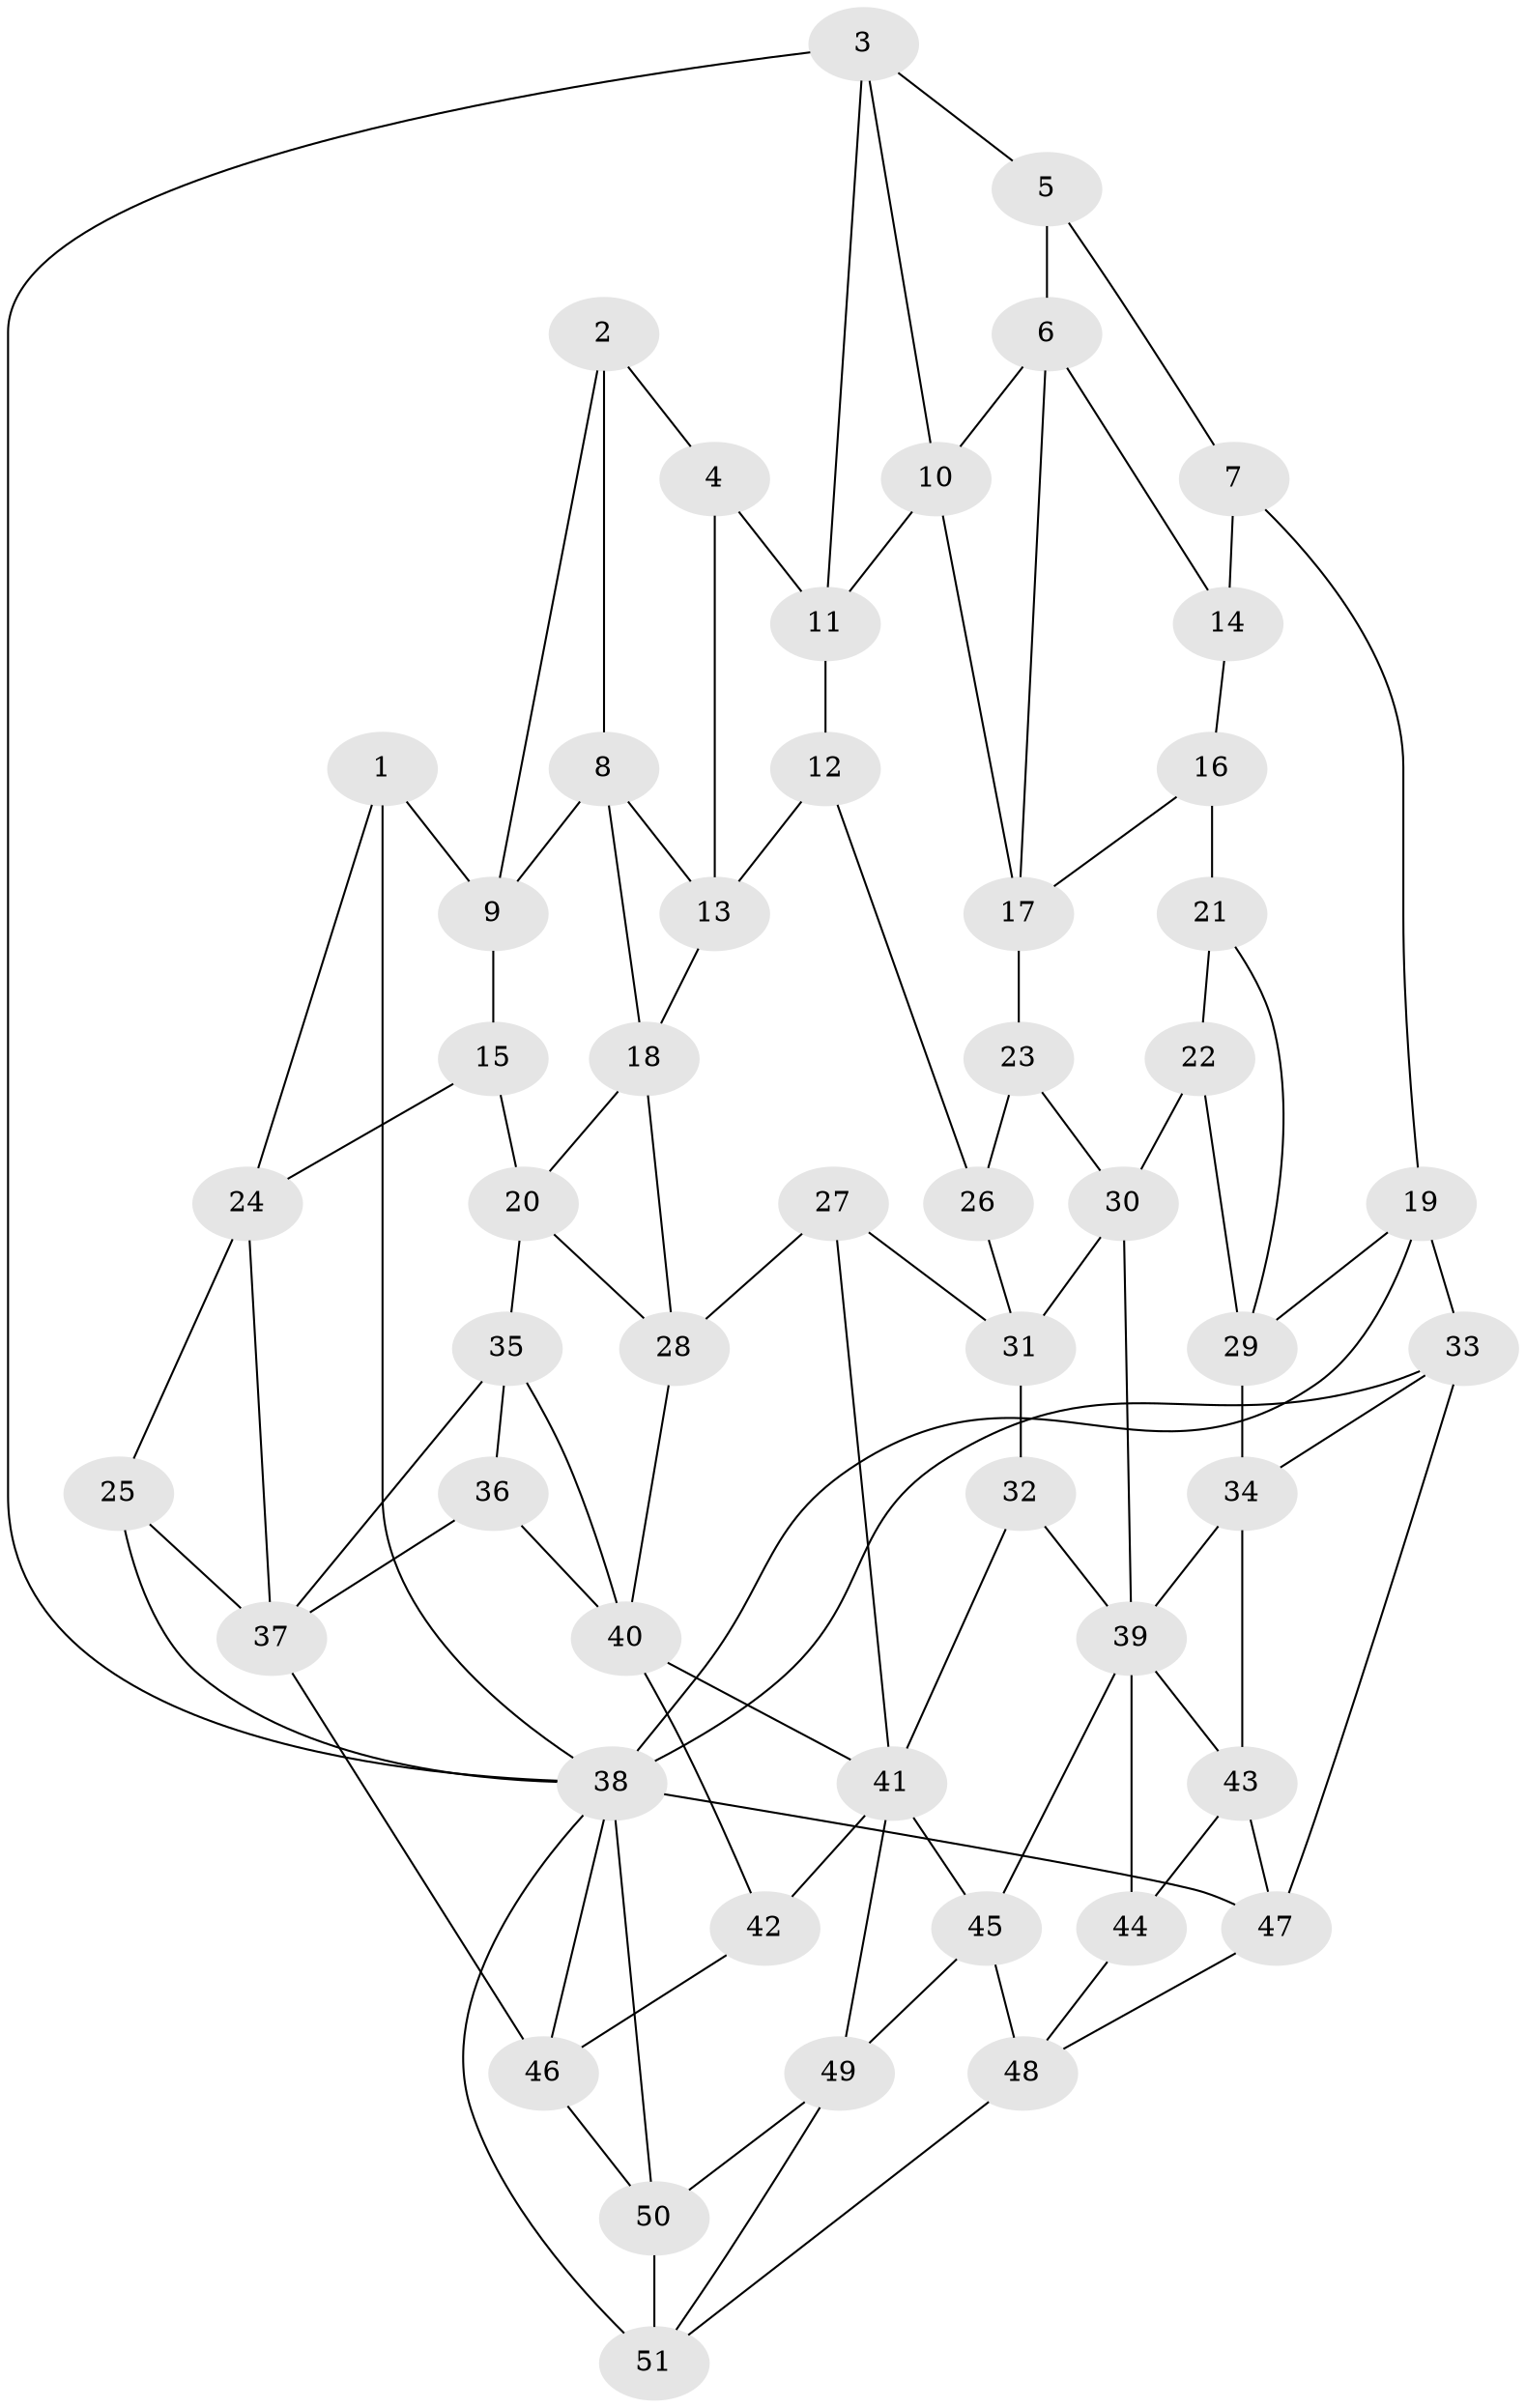 // original degree distribution, {3: 0.019801980198019802, 4: 0.21782178217821782, 5: 0.5742574257425742, 6: 0.18811881188118812}
// Generated by graph-tools (version 1.1) at 2025/27/03/09/25 03:27:04]
// undirected, 51 vertices, 98 edges
graph export_dot {
graph [start="1"]
  node [color=gray90,style=filled];
  1;
  2;
  3;
  4;
  5;
  6;
  7;
  8;
  9;
  10;
  11;
  12;
  13;
  14;
  15;
  16;
  17;
  18;
  19;
  20;
  21;
  22;
  23;
  24;
  25;
  26;
  27;
  28;
  29;
  30;
  31;
  32;
  33;
  34;
  35;
  36;
  37;
  38;
  39;
  40;
  41;
  42;
  43;
  44;
  45;
  46;
  47;
  48;
  49;
  50;
  51;
  1 -- 9 [weight=1.0];
  1 -- 24 [weight=1.0];
  1 -- 38 [weight=1.0];
  2 -- 4 [weight=1.0];
  2 -- 8 [weight=1.0];
  2 -- 9 [weight=1.0];
  3 -- 5 [weight=1.0];
  3 -- 10 [weight=1.0];
  3 -- 11 [weight=1.0];
  3 -- 38 [weight=1.0];
  4 -- 11 [weight=1.0];
  4 -- 13 [weight=1.0];
  5 -- 6 [weight=1.0];
  5 -- 7 [weight=1.0];
  6 -- 10 [weight=1.0];
  6 -- 14 [weight=1.0];
  6 -- 17 [weight=1.0];
  7 -- 14 [weight=2.0];
  7 -- 19 [weight=1.0];
  8 -- 9 [weight=1.0];
  8 -- 13 [weight=1.0];
  8 -- 18 [weight=1.0];
  9 -- 15 [weight=1.0];
  10 -- 11 [weight=1.0];
  10 -- 17 [weight=1.0];
  11 -- 12 [weight=1.0];
  12 -- 13 [weight=1.0];
  12 -- 26 [weight=1.0];
  13 -- 18 [weight=1.0];
  14 -- 16 [weight=1.0];
  15 -- 20 [weight=1.0];
  15 -- 24 [weight=1.0];
  16 -- 17 [weight=1.0];
  16 -- 21 [weight=2.0];
  17 -- 23 [weight=1.0];
  18 -- 20 [weight=1.0];
  18 -- 28 [weight=1.0];
  19 -- 29 [weight=1.0];
  19 -- 33 [weight=1.0];
  19 -- 38 [weight=1.0];
  20 -- 28 [weight=1.0];
  20 -- 35 [weight=1.0];
  21 -- 22 [weight=1.0];
  21 -- 29 [weight=1.0];
  22 -- 29 [weight=1.0];
  22 -- 30 [weight=1.0];
  23 -- 26 [weight=2.0];
  23 -- 30 [weight=1.0];
  24 -- 25 [weight=1.0];
  24 -- 37 [weight=1.0];
  25 -- 37 [weight=1.0];
  25 -- 38 [weight=1.0];
  26 -- 31 [weight=1.0];
  27 -- 28 [weight=1.0];
  27 -- 31 [weight=1.0];
  27 -- 41 [weight=1.0];
  28 -- 40 [weight=1.0];
  29 -- 34 [weight=1.0];
  30 -- 31 [weight=1.0];
  30 -- 39 [weight=1.0];
  31 -- 32 [weight=1.0];
  32 -- 39 [weight=1.0];
  32 -- 41 [weight=1.0];
  33 -- 34 [weight=1.0];
  33 -- 38 [weight=1.0];
  33 -- 47 [weight=1.0];
  34 -- 39 [weight=1.0];
  34 -- 43 [weight=1.0];
  35 -- 36 [weight=1.0];
  35 -- 37 [weight=1.0];
  35 -- 40 [weight=1.0];
  36 -- 37 [weight=1.0];
  36 -- 40 [weight=2.0];
  37 -- 46 [weight=1.0];
  38 -- 46 [weight=1.0];
  38 -- 47 [weight=1.0];
  38 -- 50 [weight=1.0];
  38 -- 51 [weight=2.0];
  39 -- 43 [weight=1.0];
  39 -- 44 [weight=1.0];
  39 -- 45 [weight=1.0];
  40 -- 41 [weight=1.0];
  40 -- 42 [weight=1.0];
  41 -- 42 [weight=1.0];
  41 -- 45 [weight=1.0];
  41 -- 49 [weight=1.0];
  42 -- 46 [weight=1.0];
  43 -- 44 [weight=1.0];
  43 -- 47 [weight=1.0];
  44 -- 48 [weight=1.0];
  45 -- 48 [weight=1.0];
  45 -- 49 [weight=1.0];
  46 -- 50 [weight=1.0];
  47 -- 48 [weight=1.0];
  48 -- 51 [weight=1.0];
  49 -- 50 [weight=1.0];
  49 -- 51 [weight=1.0];
  50 -- 51 [weight=1.0];
}
